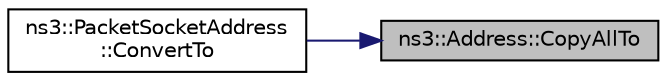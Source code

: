 digraph "ns3::Address::CopyAllTo"
{
 // LATEX_PDF_SIZE
  edge [fontname="Helvetica",fontsize="10",labelfontname="Helvetica",labelfontsize="10"];
  node [fontname="Helvetica",fontsize="10",shape=record];
  rankdir="RL";
  Node1 [label="ns3::Address::CopyAllTo",height=0.2,width=0.4,color="black", fillcolor="grey75", style="filled", fontcolor="black",tooltip=" "];
  Node1 -> Node2 [dir="back",color="midnightblue",fontsize="10",style="solid",fontname="Helvetica"];
  Node2 [label="ns3::PacketSocketAddress\l::ConvertTo",height=0.2,width=0.4,color="black", fillcolor="white", style="filled",URL="$classns3_1_1_packet_socket_address.html#ab524ad2e84a1f570592bcdf33816d198",tooltip="Convert an instance of this class to a polymorphic Address instance."];
}
